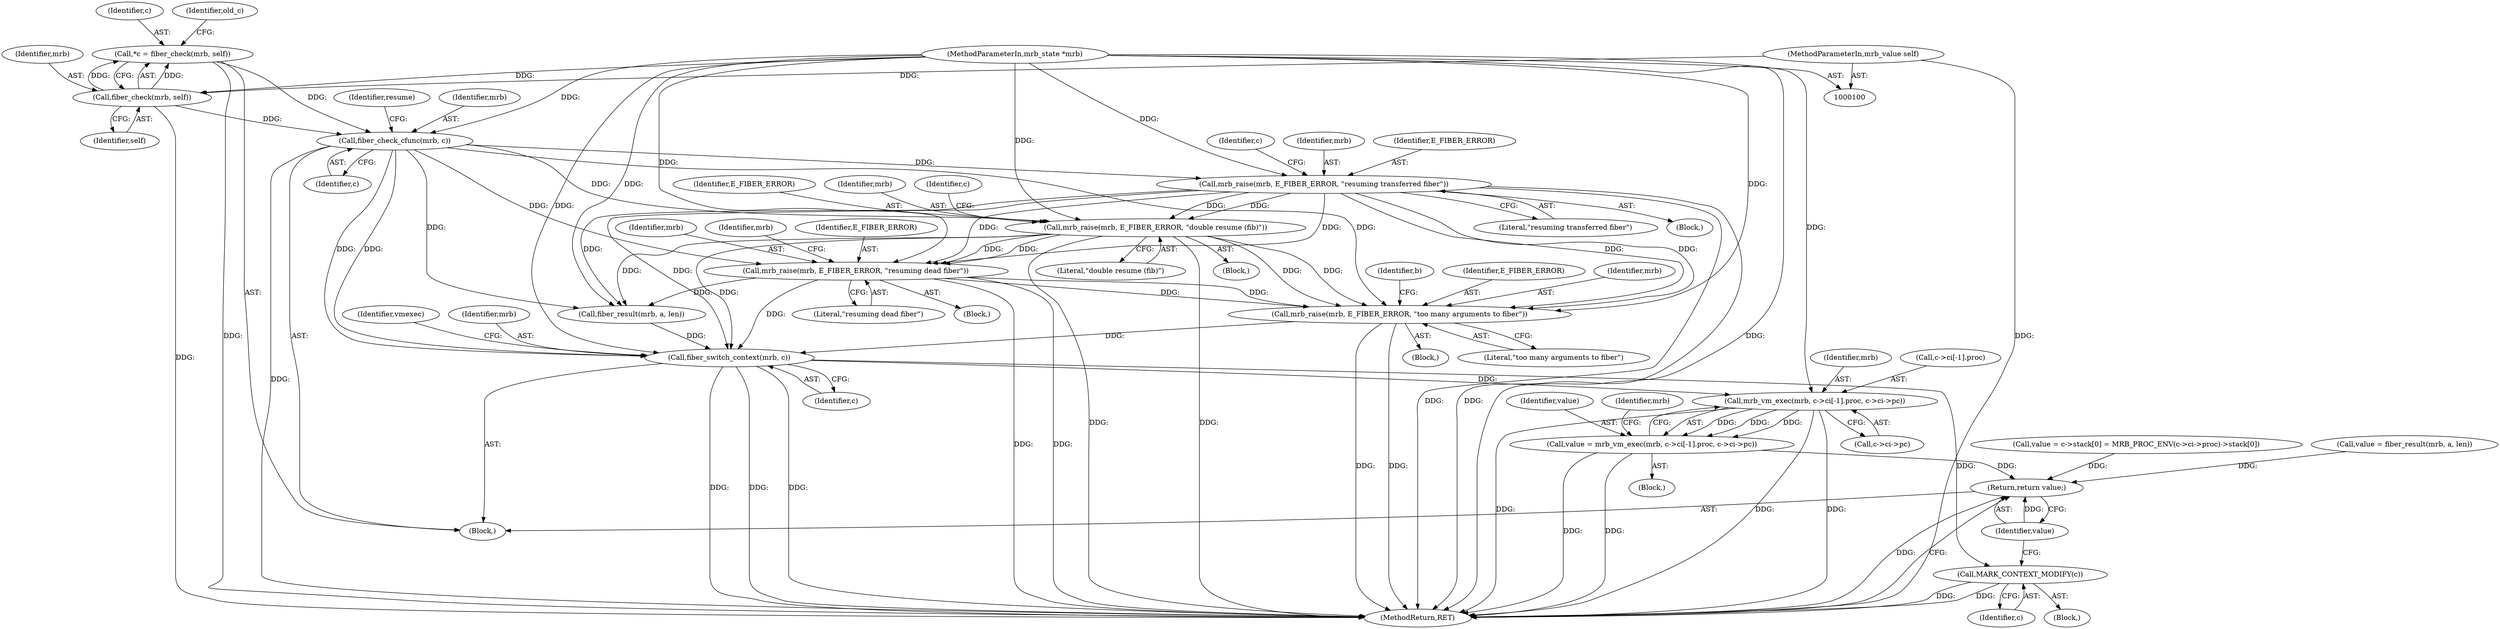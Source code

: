 digraph "0_mruby_778500563a9f7ceba996937dc886bd8cde29b42b@pointer" {
"1000214" [label="(Call,mrb_raise(mrb, E_FIBER_ERROR, \"too many arguments to fiber\"))"];
"1000150" [label="(Call,mrb_raise(mrb, E_FIBER_ERROR, \"double resume (fib)\"))"];
"1000133" [label="(Call,mrb_raise(mrb, E_FIBER_ERROR, \"resuming transferred fiber\"))"];
"1000121" [label="(Call,fiber_check_cfunc(mrb, c))"];
"1000111" [label="(Call,fiber_check(mrb, self))"];
"1000101" [label="(MethodParameterIn,mrb_state *mrb)"];
"1000102" [label="(MethodParameterIn,mrb_value self)"];
"1000109" [label="(Call,*c = fiber_check(mrb, self))"];
"1000161" [label="(Call,mrb_raise(mrb, E_FIBER_ERROR, \"resuming dead fiber\"))"];
"1000277" [label="(Call,fiber_switch_context(mrb, c))"];
"1000290" [label="(Call,mrb_vm_exec(mrb, c->ci[-1].proc, c->ci->pc))"];
"1000288" [label="(Call,value = mrb_vm_exec(mrb, c->ci[-1].proc, c->ci->pc))"];
"1000314" [label="(Return,return value;)"];
"1000312" [label="(Call,MARK_CONTEXT_MODIFY(c))"];
"1000161" [label="(Call,mrb_raise(mrb, E_FIBER_ERROR, \"resuming dead fiber\"))"];
"1000164" [label="(Literal,\"resuming dead fiber\")"];
"1000311" [label="(Block,)"];
"1000160" [label="(Block,)"];
"1000217" [label="(Literal,\"too many arguments to fiber\")"];
"1000149" [label="(Block,)"];
"1000273" [label="(Call,fiber_result(mrb, a, len))"];
"1000153" [label="(Literal,\"double resume (fib)\")"];
"1000141" [label="(Identifier,c)"];
"1000163" [label="(Identifier,E_FIBER_ERROR)"];
"1000251" [label="(Call,value = c->stack[0] = MRB_PROC_ENV(c->ci->proc)->stack[0])"];
"1000291" [label="(Identifier,mrb)"];
"1000315" [label="(Identifier,value)"];
"1000219" [label="(Identifier,b)"];
"1000216" [label="(Identifier,E_FIBER_ERROR)"];
"1000289" [label="(Identifier,value)"];
"1000314" [label="(Return,return value;)"];
"1000157" [label="(Identifier,c)"];
"1000316" [label="(MethodReturn,RET)"];
"1000123" [label="(Identifier,c)"];
"1000122" [label="(Identifier,mrb)"];
"1000150" [label="(Call,mrb_raise(mrb, E_FIBER_ERROR, \"double resume (fib)\"))"];
"1000136" [label="(Literal,\"resuming transferred fiber\")"];
"1000279" [label="(Identifier,c)"];
"1000112" [label="(Identifier,mrb)"];
"1000300" [label="(Call,c->ci->pc)"];
"1000271" [label="(Call,value = fiber_result(mrb, a, len))"];
"1000152" [label="(Identifier,E_FIBER_ERROR)"];
"1000214" [label="(Call,mrb_raise(mrb, E_FIBER_ERROR, \"too many arguments to fiber\"))"];
"1000312" [label="(Call,MARK_CONTEXT_MODIFY(c))"];
"1000151" [label="(Identifier,mrb)"];
"1000277" [label="(Call,fiber_switch_context(mrb, c))"];
"1000281" [label="(Identifier,vmexec)"];
"1000292" [label="(Call,c->ci[-1].proc)"];
"1000109" [label="(Call,*c = fiber_check(mrb, self))"];
"1000126" [label="(Identifier,resume)"];
"1000110" [label="(Identifier,c)"];
"1000162" [label="(Identifier,mrb)"];
"1000113" [label="(Identifier,self)"];
"1000288" [label="(Call,value = mrb_vm_exec(mrb, c->ci[-1].proc, c->ci->pc))"];
"1000134" [label="(Identifier,mrb)"];
"1000278" [label="(Identifier,mrb)"];
"1000307" [label="(Identifier,mrb)"];
"1000121" [label="(Call,fiber_check_cfunc(mrb, c))"];
"1000132" [label="(Block,)"];
"1000282" [label="(Block,)"];
"1000116" [label="(Identifier,old_c)"];
"1000313" [label="(Identifier,c)"];
"1000133" [label="(Call,mrb_raise(mrb, E_FIBER_ERROR, \"resuming transferred fiber\"))"];
"1000215" [label="(Identifier,mrb)"];
"1000102" [label="(MethodParameterIn,mrb_value self)"];
"1000290" [label="(Call,mrb_vm_exec(mrb, c->ci[-1].proc, c->ci->pc))"];
"1000101" [label="(MethodParameterIn,mrb_state *mrb)"];
"1000168" [label="(Identifier,mrb)"];
"1000111" [label="(Call,fiber_check(mrb, self))"];
"1000213" [label="(Block,)"];
"1000107" [label="(Block,)"];
"1000135" [label="(Identifier,E_FIBER_ERROR)"];
"1000214" -> "1000213"  [label="AST: "];
"1000214" -> "1000217"  [label="CFG: "];
"1000215" -> "1000214"  [label="AST: "];
"1000216" -> "1000214"  [label="AST: "];
"1000217" -> "1000214"  [label="AST: "];
"1000219" -> "1000214"  [label="CFG: "];
"1000214" -> "1000316"  [label="DDG: "];
"1000214" -> "1000316"  [label="DDG: "];
"1000150" -> "1000214"  [label="DDG: "];
"1000150" -> "1000214"  [label="DDG: "];
"1000133" -> "1000214"  [label="DDG: "];
"1000133" -> "1000214"  [label="DDG: "];
"1000121" -> "1000214"  [label="DDG: "];
"1000161" -> "1000214"  [label="DDG: "];
"1000161" -> "1000214"  [label="DDG: "];
"1000101" -> "1000214"  [label="DDG: "];
"1000214" -> "1000277"  [label="DDG: "];
"1000150" -> "1000149"  [label="AST: "];
"1000150" -> "1000153"  [label="CFG: "];
"1000151" -> "1000150"  [label="AST: "];
"1000152" -> "1000150"  [label="AST: "];
"1000153" -> "1000150"  [label="AST: "];
"1000157" -> "1000150"  [label="CFG: "];
"1000150" -> "1000316"  [label="DDG: "];
"1000150" -> "1000316"  [label="DDG: "];
"1000133" -> "1000150"  [label="DDG: "];
"1000133" -> "1000150"  [label="DDG: "];
"1000121" -> "1000150"  [label="DDG: "];
"1000101" -> "1000150"  [label="DDG: "];
"1000150" -> "1000161"  [label="DDG: "];
"1000150" -> "1000161"  [label="DDG: "];
"1000150" -> "1000273"  [label="DDG: "];
"1000150" -> "1000277"  [label="DDG: "];
"1000133" -> "1000132"  [label="AST: "];
"1000133" -> "1000136"  [label="CFG: "];
"1000134" -> "1000133"  [label="AST: "];
"1000135" -> "1000133"  [label="AST: "];
"1000136" -> "1000133"  [label="AST: "];
"1000141" -> "1000133"  [label="CFG: "];
"1000133" -> "1000316"  [label="DDG: "];
"1000133" -> "1000316"  [label="DDG: "];
"1000121" -> "1000133"  [label="DDG: "];
"1000101" -> "1000133"  [label="DDG: "];
"1000133" -> "1000161"  [label="DDG: "];
"1000133" -> "1000161"  [label="DDG: "];
"1000133" -> "1000273"  [label="DDG: "];
"1000133" -> "1000277"  [label="DDG: "];
"1000121" -> "1000107"  [label="AST: "];
"1000121" -> "1000123"  [label="CFG: "];
"1000122" -> "1000121"  [label="AST: "];
"1000123" -> "1000121"  [label="AST: "];
"1000126" -> "1000121"  [label="CFG: "];
"1000121" -> "1000316"  [label="DDG: "];
"1000111" -> "1000121"  [label="DDG: "];
"1000101" -> "1000121"  [label="DDG: "];
"1000109" -> "1000121"  [label="DDG: "];
"1000121" -> "1000161"  [label="DDG: "];
"1000121" -> "1000273"  [label="DDG: "];
"1000121" -> "1000277"  [label="DDG: "];
"1000121" -> "1000277"  [label="DDG: "];
"1000111" -> "1000109"  [label="AST: "];
"1000111" -> "1000113"  [label="CFG: "];
"1000112" -> "1000111"  [label="AST: "];
"1000113" -> "1000111"  [label="AST: "];
"1000109" -> "1000111"  [label="CFG: "];
"1000111" -> "1000316"  [label="DDG: "];
"1000111" -> "1000109"  [label="DDG: "];
"1000111" -> "1000109"  [label="DDG: "];
"1000101" -> "1000111"  [label="DDG: "];
"1000102" -> "1000111"  [label="DDG: "];
"1000101" -> "1000100"  [label="AST: "];
"1000101" -> "1000316"  [label="DDG: "];
"1000101" -> "1000161"  [label="DDG: "];
"1000101" -> "1000273"  [label="DDG: "];
"1000101" -> "1000277"  [label="DDG: "];
"1000101" -> "1000290"  [label="DDG: "];
"1000102" -> "1000100"  [label="AST: "];
"1000102" -> "1000316"  [label="DDG: "];
"1000109" -> "1000107"  [label="AST: "];
"1000110" -> "1000109"  [label="AST: "];
"1000116" -> "1000109"  [label="CFG: "];
"1000109" -> "1000316"  [label="DDG: "];
"1000161" -> "1000160"  [label="AST: "];
"1000161" -> "1000164"  [label="CFG: "];
"1000162" -> "1000161"  [label="AST: "];
"1000163" -> "1000161"  [label="AST: "];
"1000164" -> "1000161"  [label="AST: "];
"1000168" -> "1000161"  [label="CFG: "];
"1000161" -> "1000316"  [label="DDG: "];
"1000161" -> "1000316"  [label="DDG: "];
"1000161" -> "1000273"  [label="DDG: "];
"1000161" -> "1000277"  [label="DDG: "];
"1000277" -> "1000107"  [label="AST: "];
"1000277" -> "1000279"  [label="CFG: "];
"1000278" -> "1000277"  [label="AST: "];
"1000279" -> "1000277"  [label="AST: "];
"1000281" -> "1000277"  [label="CFG: "];
"1000277" -> "1000316"  [label="DDG: "];
"1000277" -> "1000316"  [label="DDG: "];
"1000277" -> "1000316"  [label="DDG: "];
"1000273" -> "1000277"  [label="DDG: "];
"1000277" -> "1000290"  [label="DDG: "];
"1000277" -> "1000312"  [label="DDG: "];
"1000290" -> "1000288"  [label="AST: "];
"1000290" -> "1000300"  [label="CFG: "];
"1000291" -> "1000290"  [label="AST: "];
"1000292" -> "1000290"  [label="AST: "];
"1000300" -> "1000290"  [label="AST: "];
"1000288" -> "1000290"  [label="CFG: "];
"1000290" -> "1000316"  [label="DDG: "];
"1000290" -> "1000316"  [label="DDG: "];
"1000290" -> "1000316"  [label="DDG: "];
"1000290" -> "1000288"  [label="DDG: "];
"1000290" -> "1000288"  [label="DDG: "];
"1000290" -> "1000288"  [label="DDG: "];
"1000288" -> "1000282"  [label="AST: "];
"1000289" -> "1000288"  [label="AST: "];
"1000307" -> "1000288"  [label="CFG: "];
"1000288" -> "1000316"  [label="DDG: "];
"1000288" -> "1000316"  [label="DDG: "];
"1000288" -> "1000314"  [label="DDG: "];
"1000314" -> "1000107"  [label="AST: "];
"1000314" -> "1000315"  [label="CFG: "];
"1000315" -> "1000314"  [label="AST: "];
"1000316" -> "1000314"  [label="CFG: "];
"1000314" -> "1000316"  [label="DDG: "];
"1000315" -> "1000314"  [label="DDG: "];
"1000271" -> "1000314"  [label="DDG: "];
"1000251" -> "1000314"  [label="DDG: "];
"1000312" -> "1000311"  [label="AST: "];
"1000312" -> "1000313"  [label="CFG: "];
"1000313" -> "1000312"  [label="AST: "];
"1000315" -> "1000312"  [label="CFG: "];
"1000312" -> "1000316"  [label="DDG: "];
"1000312" -> "1000316"  [label="DDG: "];
}
